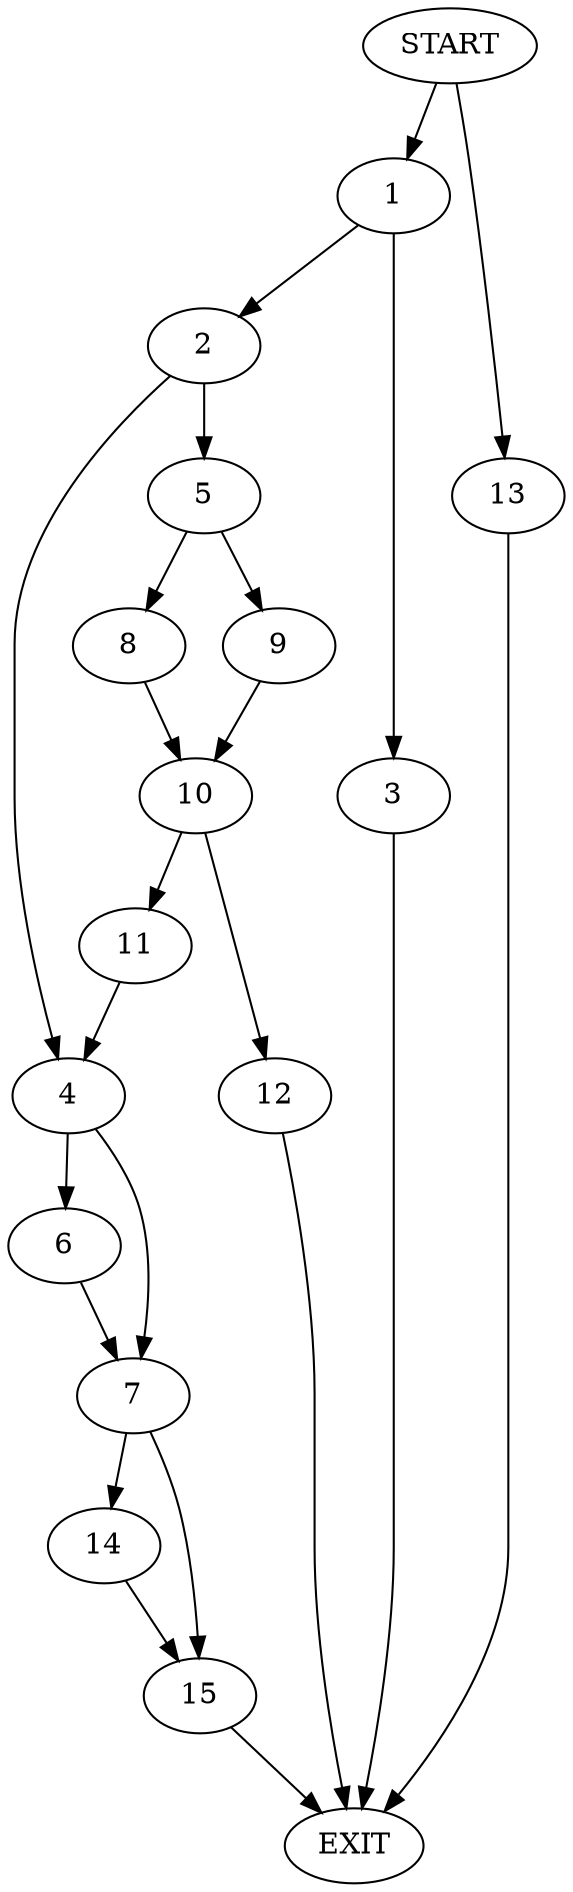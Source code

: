 digraph {
0 [label="START"]
16 [label="EXIT"]
0 -> 1
1 -> 2
1 -> 3
3 -> 16
2 -> 4
2 -> 5
4 -> 6
4 -> 7
5 -> 8
5 -> 9
8 -> 10
9 -> 10
10 -> 11
10 -> 12
12 -> 16
11 -> 4
0 -> 13
13 -> 16
7 -> 14
7 -> 15
6 -> 7
14 -> 15
15 -> 16
}
